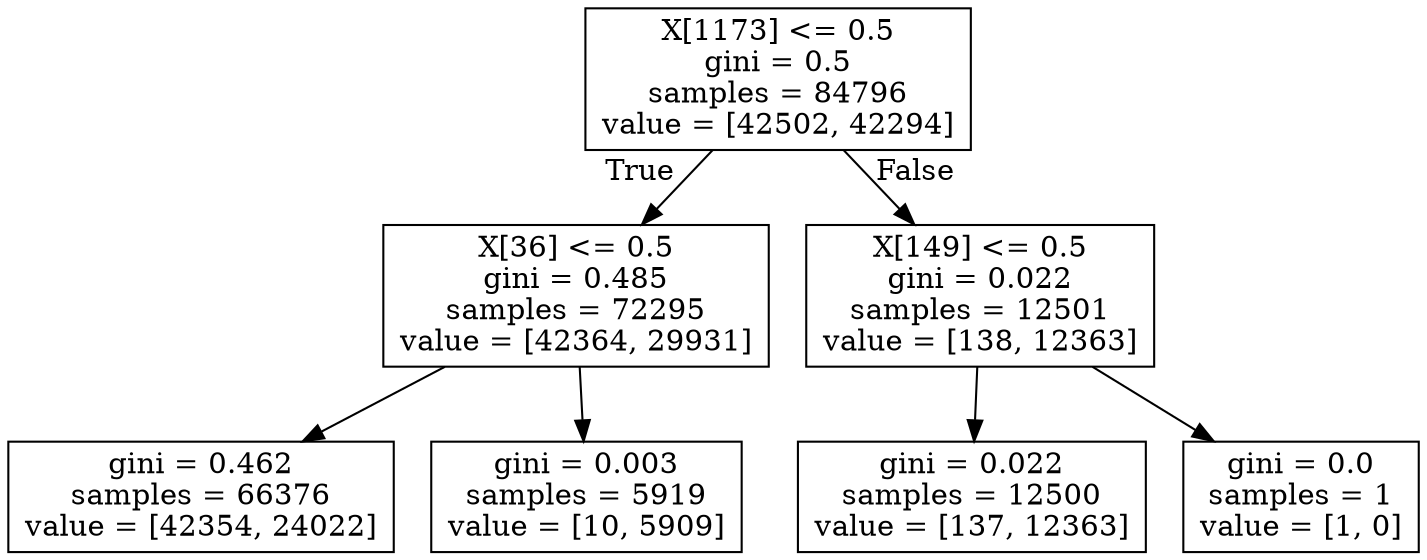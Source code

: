 digraph Tree {
node [shape=box] ;
0 [label="X[1173] <= 0.5\ngini = 0.5\nsamples = 84796\nvalue = [42502, 42294]"] ;
1 [label="X[36] <= 0.5\ngini = 0.485\nsamples = 72295\nvalue = [42364, 29931]"] ;
0 -> 1 [labeldistance=2.5, labelangle=45, headlabel="True"] ;
2 [label="gini = 0.462\nsamples = 66376\nvalue = [42354, 24022]"] ;
1 -> 2 ;
3 [label="gini = 0.003\nsamples = 5919\nvalue = [10, 5909]"] ;
1 -> 3 ;
4 [label="X[149] <= 0.5\ngini = 0.022\nsamples = 12501\nvalue = [138, 12363]"] ;
0 -> 4 [labeldistance=2.5, labelangle=-45, headlabel="False"] ;
5 [label="gini = 0.022\nsamples = 12500\nvalue = [137, 12363]"] ;
4 -> 5 ;
6 [label="gini = 0.0\nsamples = 1\nvalue = [1, 0]"] ;
4 -> 6 ;
}